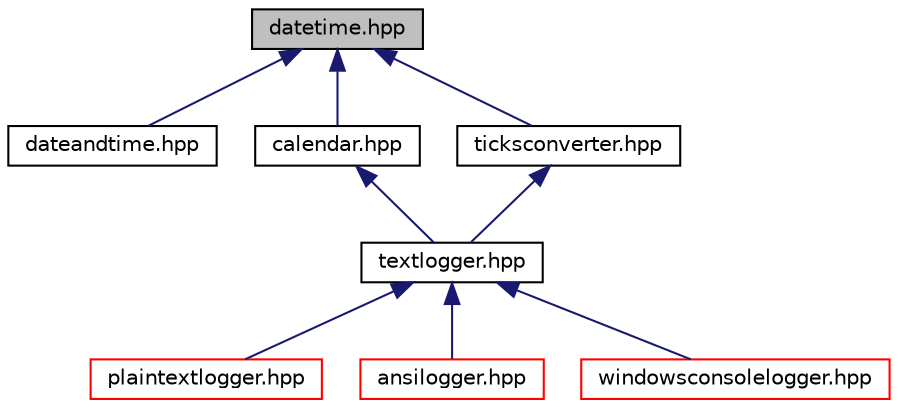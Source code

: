 digraph "datetime.hpp"
{
  edge [fontname="Helvetica",fontsize="10",labelfontname="Helvetica",labelfontsize="10"];
  node [fontname="Helvetica",fontsize="10",shape=record];
  Node9 [label="datetime.hpp",height=0.2,width=0.4,color="black", fillcolor="grey75", style="filled", fontcolor="black"];
  Node9 -> Node10 [dir="back",color="midnightblue",fontsize="10",style="solid",fontname="Helvetica"];
  Node10 [label="dateandtime.hpp",height=0.2,width=0.4,color="black", fillcolor="white", style="filled",URL="$dateandtime_8hpp_source.html"];
  Node9 -> Node11 [dir="back",color="midnightblue",fontsize="10",style="solid",fontname="Helvetica"];
  Node11 [label="calendar.hpp",height=0.2,width=0.4,color="black", fillcolor="white", style="filled",URL="$calendar_8hpp.html"];
  Node11 -> Node12 [dir="back",color="midnightblue",fontsize="10",style="solid",fontname="Helvetica"];
  Node12 [label="textlogger.hpp",height=0.2,width=0.4,color="black", fillcolor="white", style="filled",URL="$textlogger_8hpp.html"];
  Node12 -> Node13 [dir="back",color="midnightblue",fontsize="10",style="solid",fontname="Helvetica"];
  Node13 [label="plaintextlogger.hpp",height=0.2,width=0.4,color="red", fillcolor="white", style="filled",URL="$plaintextlogger_8hpp.html"];
  Node12 -> Node19 [dir="back",color="midnightblue",fontsize="10",style="solid",fontname="Helvetica"];
  Node19 [label="ansilogger.hpp",height=0.2,width=0.4,color="red", fillcolor="white", style="filled",URL="$ansilogger_8hpp.html"];
  Node12 -> Node20 [dir="back",color="midnightblue",fontsize="10",style="solid",fontname="Helvetica"];
  Node20 [label="windowsconsolelogger.hpp",height=0.2,width=0.4,color="red", fillcolor="white", style="filled",URL="$windowsconsolelogger_8hpp.html"];
  Node9 -> Node21 [dir="back",color="midnightblue",fontsize="10",style="solid",fontname="Helvetica"];
  Node21 [label="ticksconverter.hpp",height=0.2,width=0.4,color="black", fillcolor="white", style="filled",URL="$ticksconverter_8hpp.html"];
  Node21 -> Node12 [dir="back",color="midnightblue",fontsize="10",style="solid",fontname="Helvetica"];
}
